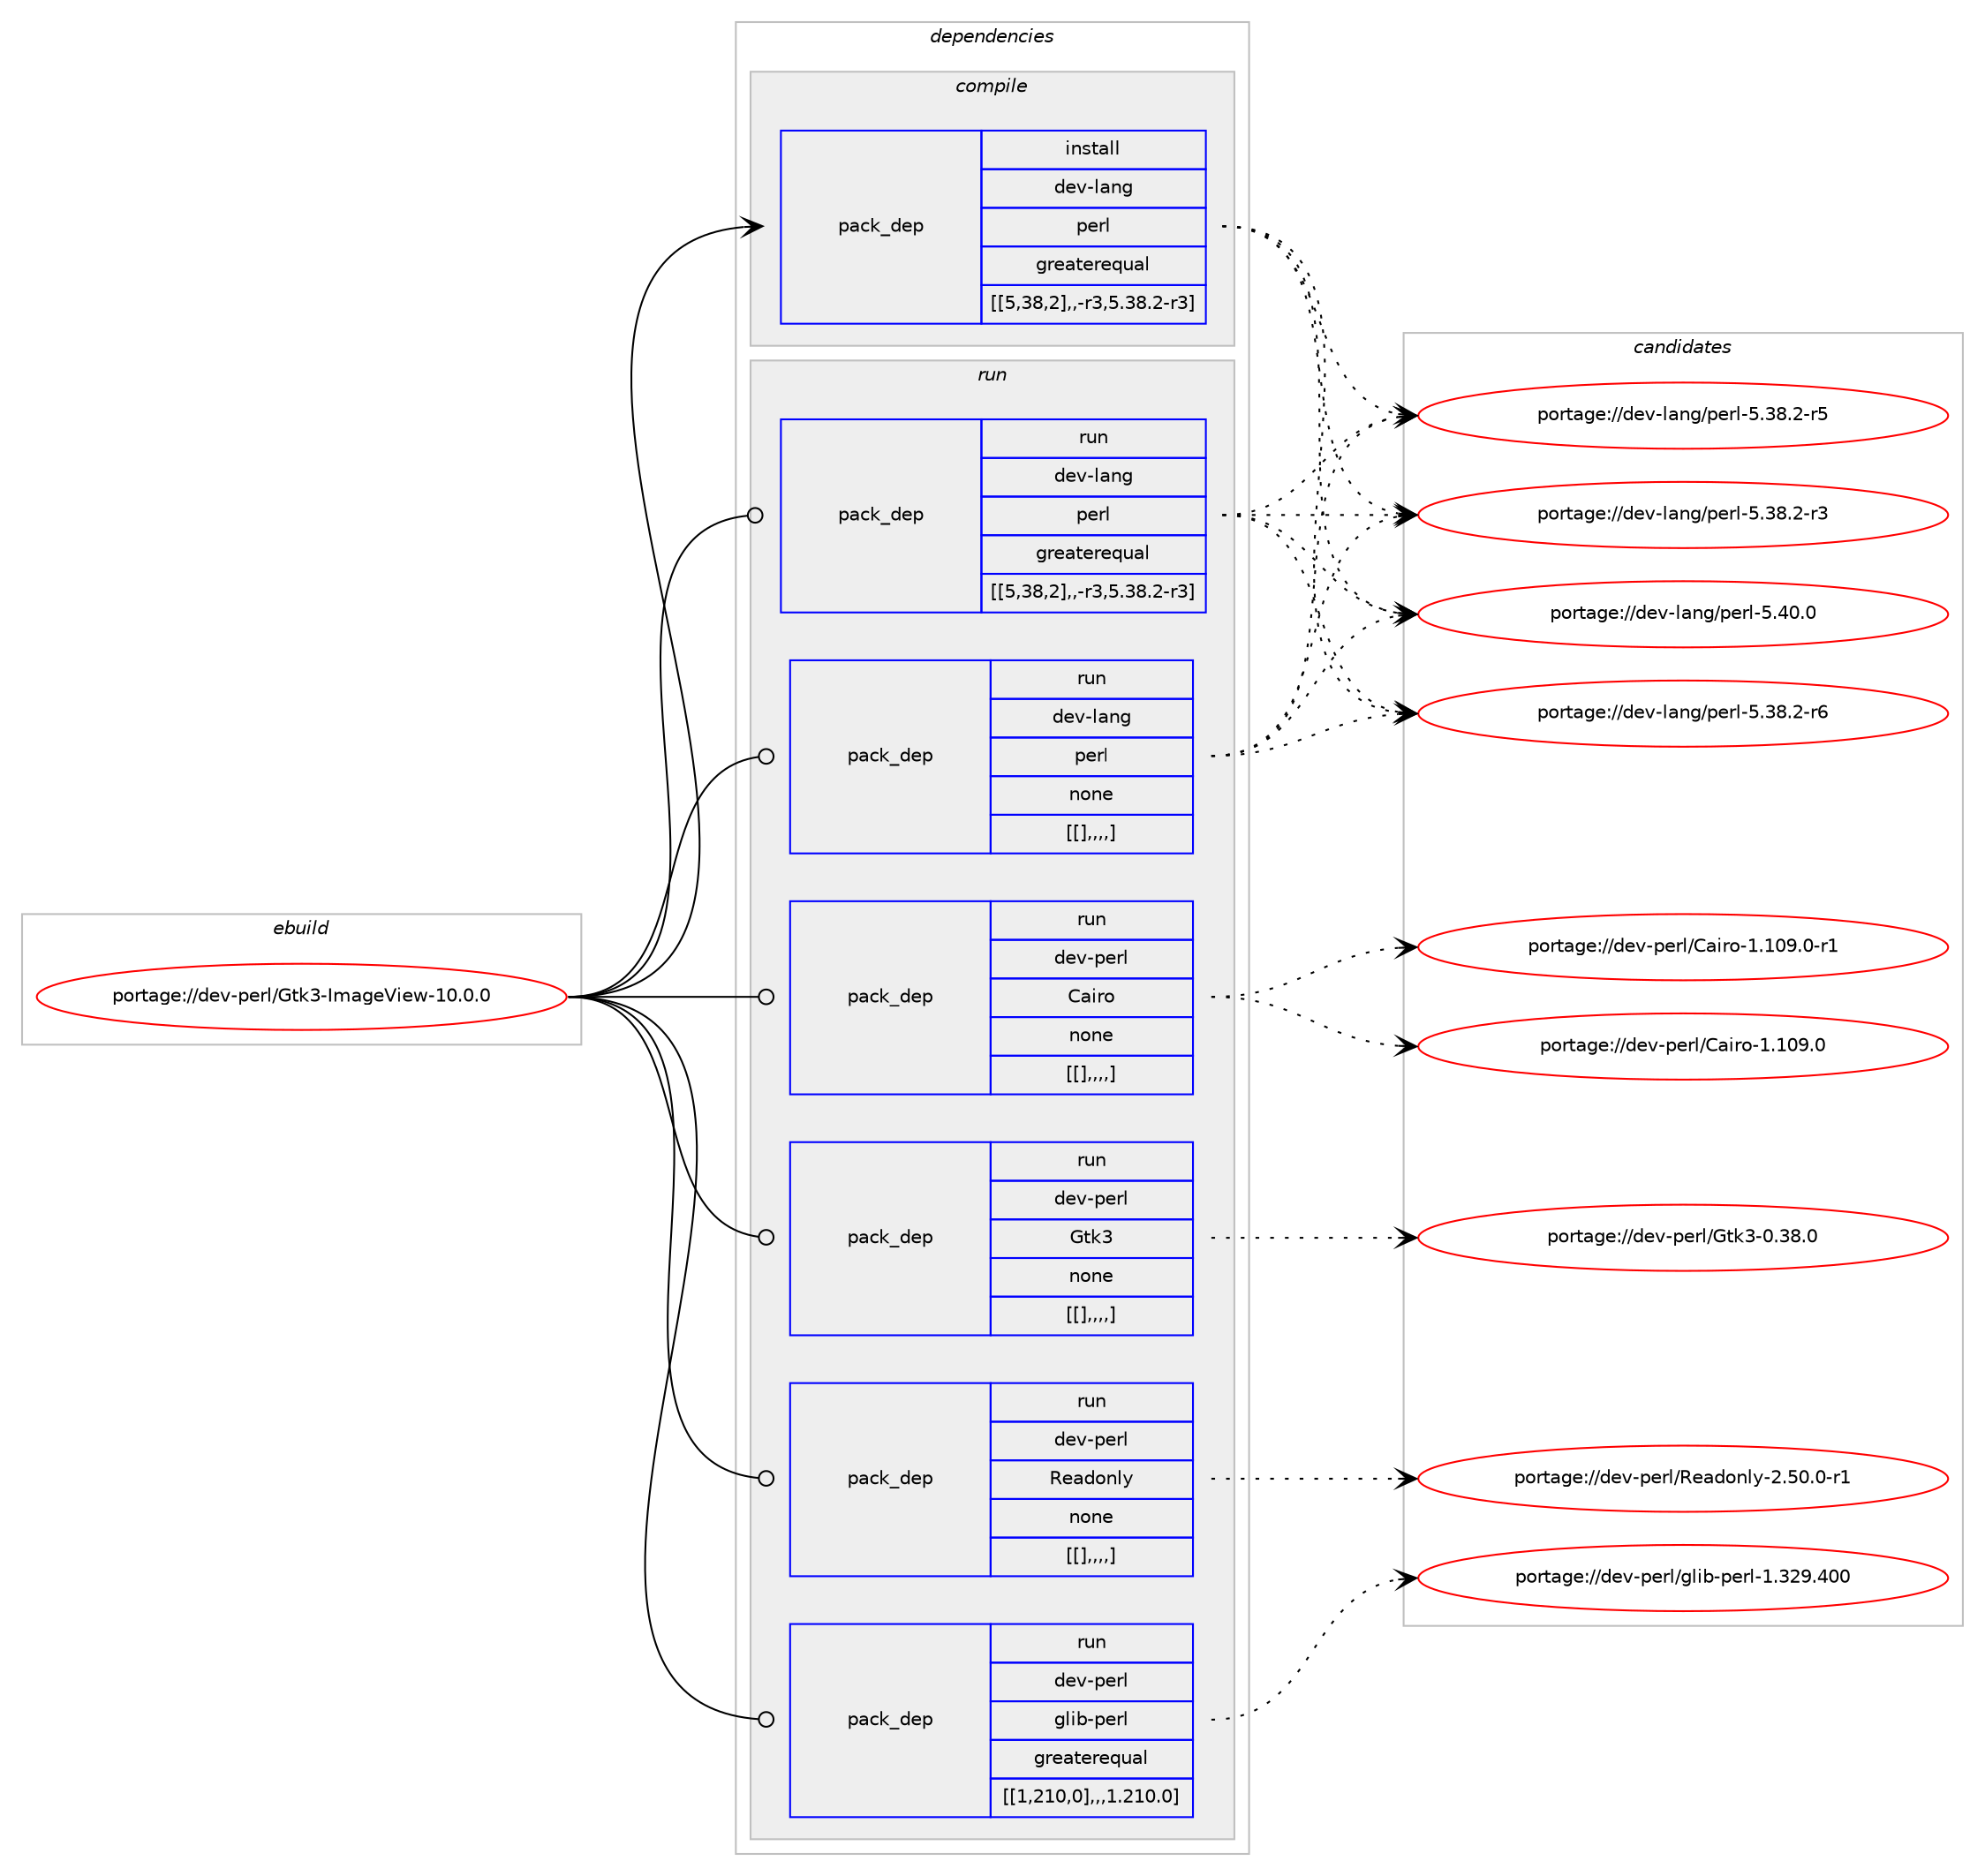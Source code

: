 digraph prolog {

# *************
# Graph options
# *************

newrank=true;
concentrate=true;
compound=true;
graph [rankdir=LR,fontname=Helvetica,fontsize=10,ranksep=1.5];#, ranksep=2.5, nodesep=0.2];
edge  [arrowhead=vee];
node  [fontname=Helvetica,fontsize=10];

# **********
# The ebuild
# **********

subgraph cluster_leftcol {
color=gray;
label=<<i>ebuild</i>>;
id [label="portage://dev-perl/Gtk3-ImageView-10.0.0", color=red, width=4, href="../dev-perl/Gtk3-ImageView-10.0.0.svg"];
}

# ****************
# The dependencies
# ****************

subgraph cluster_midcol {
color=gray;
label=<<i>dependencies</i>>;
subgraph cluster_compile {
fillcolor="#eeeeee";
style=filled;
label=<<i>compile</i>>;
subgraph pack100311 {
dependency131898 [label=<<TABLE BORDER="0" CELLBORDER="1" CELLSPACING="0" CELLPADDING="4" WIDTH="220"><TR><TD ROWSPAN="6" CELLPADDING="30">pack_dep</TD></TR><TR><TD WIDTH="110">install</TD></TR><TR><TD>dev-lang</TD></TR><TR><TD>perl</TD></TR><TR><TD>greaterequal</TD></TR><TR><TD>[[5,38,2],,-r3,5.38.2-r3]</TD></TR></TABLE>>, shape=none, color=blue];
}
id:e -> dependency131898:w [weight=20,style="solid",arrowhead="vee"];
}
subgraph cluster_compileandrun {
fillcolor="#eeeeee";
style=filled;
label=<<i>compile and run</i>>;
}
subgraph cluster_run {
fillcolor="#eeeeee";
style=filled;
label=<<i>run</i>>;
subgraph pack100312 {
dependency131899 [label=<<TABLE BORDER="0" CELLBORDER="1" CELLSPACING="0" CELLPADDING="4" WIDTH="220"><TR><TD ROWSPAN="6" CELLPADDING="30">pack_dep</TD></TR><TR><TD WIDTH="110">run</TD></TR><TR><TD>dev-lang</TD></TR><TR><TD>perl</TD></TR><TR><TD>greaterequal</TD></TR><TR><TD>[[5,38,2],,-r3,5.38.2-r3]</TD></TR></TABLE>>, shape=none, color=blue];
}
id:e -> dependency131899:w [weight=20,style="solid",arrowhead="odot"];
subgraph pack100313 {
dependency131900 [label=<<TABLE BORDER="0" CELLBORDER="1" CELLSPACING="0" CELLPADDING="4" WIDTH="220"><TR><TD ROWSPAN="6" CELLPADDING="30">pack_dep</TD></TR><TR><TD WIDTH="110">run</TD></TR><TR><TD>dev-lang</TD></TR><TR><TD>perl</TD></TR><TR><TD>none</TD></TR><TR><TD>[[],,,,]</TD></TR></TABLE>>, shape=none, color=blue];
}
id:e -> dependency131900:w [weight=20,style="solid",arrowhead="odot"];
subgraph pack100314 {
dependency131901 [label=<<TABLE BORDER="0" CELLBORDER="1" CELLSPACING="0" CELLPADDING="4" WIDTH="220"><TR><TD ROWSPAN="6" CELLPADDING="30">pack_dep</TD></TR><TR><TD WIDTH="110">run</TD></TR><TR><TD>dev-perl</TD></TR><TR><TD>Cairo</TD></TR><TR><TD>none</TD></TR><TR><TD>[[],,,,]</TD></TR></TABLE>>, shape=none, color=blue];
}
id:e -> dependency131901:w [weight=20,style="solid",arrowhead="odot"];
subgraph pack100315 {
dependency131902 [label=<<TABLE BORDER="0" CELLBORDER="1" CELLSPACING="0" CELLPADDING="4" WIDTH="220"><TR><TD ROWSPAN="6" CELLPADDING="30">pack_dep</TD></TR><TR><TD WIDTH="110">run</TD></TR><TR><TD>dev-perl</TD></TR><TR><TD>Gtk3</TD></TR><TR><TD>none</TD></TR><TR><TD>[[],,,,]</TD></TR></TABLE>>, shape=none, color=blue];
}
id:e -> dependency131902:w [weight=20,style="solid",arrowhead="odot"];
subgraph pack100316 {
dependency131903 [label=<<TABLE BORDER="0" CELLBORDER="1" CELLSPACING="0" CELLPADDING="4" WIDTH="220"><TR><TD ROWSPAN="6" CELLPADDING="30">pack_dep</TD></TR><TR><TD WIDTH="110">run</TD></TR><TR><TD>dev-perl</TD></TR><TR><TD>Readonly</TD></TR><TR><TD>none</TD></TR><TR><TD>[[],,,,]</TD></TR></TABLE>>, shape=none, color=blue];
}
id:e -> dependency131903:w [weight=20,style="solid",arrowhead="odot"];
subgraph pack100317 {
dependency131904 [label=<<TABLE BORDER="0" CELLBORDER="1" CELLSPACING="0" CELLPADDING="4" WIDTH="220"><TR><TD ROWSPAN="6" CELLPADDING="30">pack_dep</TD></TR><TR><TD WIDTH="110">run</TD></TR><TR><TD>dev-perl</TD></TR><TR><TD>glib-perl</TD></TR><TR><TD>greaterequal</TD></TR><TR><TD>[[1,210,0],,,1.210.0]</TD></TR></TABLE>>, shape=none, color=blue];
}
id:e -> dependency131904:w [weight=20,style="solid",arrowhead="odot"];
}
}

# **************
# The candidates
# **************

subgraph cluster_choices {
rank=same;
color=gray;
label=<<i>candidates</i>>;

subgraph choice100311 {
color=black;
nodesep=1;
choice10010111845108971101034711210111410845534652484648 [label="portage://dev-lang/perl-5.40.0", color=red, width=4,href="../dev-lang/perl-5.40.0.svg"];
choice100101118451089711010347112101114108455346515646504511454 [label="portage://dev-lang/perl-5.38.2-r6", color=red, width=4,href="../dev-lang/perl-5.38.2-r6.svg"];
choice100101118451089711010347112101114108455346515646504511453 [label="portage://dev-lang/perl-5.38.2-r5", color=red, width=4,href="../dev-lang/perl-5.38.2-r5.svg"];
choice100101118451089711010347112101114108455346515646504511451 [label="portage://dev-lang/perl-5.38.2-r3", color=red, width=4,href="../dev-lang/perl-5.38.2-r3.svg"];
dependency131898:e -> choice10010111845108971101034711210111410845534652484648:w [style=dotted,weight="100"];
dependency131898:e -> choice100101118451089711010347112101114108455346515646504511454:w [style=dotted,weight="100"];
dependency131898:e -> choice100101118451089711010347112101114108455346515646504511453:w [style=dotted,weight="100"];
dependency131898:e -> choice100101118451089711010347112101114108455346515646504511451:w [style=dotted,weight="100"];
}
subgraph choice100312 {
color=black;
nodesep=1;
choice10010111845108971101034711210111410845534652484648 [label="portage://dev-lang/perl-5.40.0", color=red, width=4,href="../dev-lang/perl-5.40.0.svg"];
choice100101118451089711010347112101114108455346515646504511454 [label="portage://dev-lang/perl-5.38.2-r6", color=red, width=4,href="../dev-lang/perl-5.38.2-r6.svg"];
choice100101118451089711010347112101114108455346515646504511453 [label="portage://dev-lang/perl-5.38.2-r5", color=red, width=4,href="../dev-lang/perl-5.38.2-r5.svg"];
choice100101118451089711010347112101114108455346515646504511451 [label="portage://dev-lang/perl-5.38.2-r3", color=red, width=4,href="../dev-lang/perl-5.38.2-r3.svg"];
dependency131899:e -> choice10010111845108971101034711210111410845534652484648:w [style=dotted,weight="100"];
dependency131899:e -> choice100101118451089711010347112101114108455346515646504511454:w [style=dotted,weight="100"];
dependency131899:e -> choice100101118451089711010347112101114108455346515646504511453:w [style=dotted,weight="100"];
dependency131899:e -> choice100101118451089711010347112101114108455346515646504511451:w [style=dotted,weight="100"];
}
subgraph choice100313 {
color=black;
nodesep=1;
choice10010111845108971101034711210111410845534652484648 [label="portage://dev-lang/perl-5.40.0", color=red, width=4,href="../dev-lang/perl-5.40.0.svg"];
choice100101118451089711010347112101114108455346515646504511454 [label="portage://dev-lang/perl-5.38.2-r6", color=red, width=4,href="../dev-lang/perl-5.38.2-r6.svg"];
choice100101118451089711010347112101114108455346515646504511453 [label="portage://dev-lang/perl-5.38.2-r5", color=red, width=4,href="../dev-lang/perl-5.38.2-r5.svg"];
choice100101118451089711010347112101114108455346515646504511451 [label="portage://dev-lang/perl-5.38.2-r3", color=red, width=4,href="../dev-lang/perl-5.38.2-r3.svg"];
dependency131900:e -> choice10010111845108971101034711210111410845534652484648:w [style=dotted,weight="100"];
dependency131900:e -> choice100101118451089711010347112101114108455346515646504511454:w [style=dotted,weight="100"];
dependency131900:e -> choice100101118451089711010347112101114108455346515646504511453:w [style=dotted,weight="100"];
dependency131900:e -> choice100101118451089711010347112101114108455346515646504511451:w [style=dotted,weight="100"];
}
subgraph choice100314 {
color=black;
nodesep=1;
choice1001011184511210111410847679710511411145494649485746484511449 [label="portage://dev-perl/Cairo-1.109.0-r1", color=red, width=4,href="../dev-perl/Cairo-1.109.0-r1.svg"];
choice100101118451121011141084767971051141114549464948574648 [label="portage://dev-perl/Cairo-1.109.0", color=red, width=4,href="../dev-perl/Cairo-1.109.0.svg"];
dependency131901:e -> choice1001011184511210111410847679710511411145494649485746484511449:w [style=dotted,weight="100"];
dependency131901:e -> choice100101118451121011141084767971051141114549464948574648:w [style=dotted,weight="100"];
}
subgraph choice100315 {
color=black;
nodesep=1;
choice1001011184511210111410847711161075145484651564648 [label="portage://dev-perl/Gtk3-0.38.0", color=red, width=4,href="../dev-perl/Gtk3-0.38.0.svg"];
dependency131902:e -> choice1001011184511210111410847711161075145484651564648:w [style=dotted,weight="100"];
}
subgraph choice100316 {
color=black;
nodesep=1;
choice10010111845112101114108478210197100111110108121455046534846484511449 [label="portage://dev-perl/Readonly-2.50.0-r1", color=red, width=4,href="../dev-perl/Readonly-2.50.0-r1.svg"];
dependency131903:e -> choice10010111845112101114108478210197100111110108121455046534846484511449:w [style=dotted,weight="100"];
}
subgraph choice100317 {
color=black;
nodesep=1;
choice1001011184511210111410847103108105984511210111410845494651505746524848 [label="portage://dev-perl/glib-perl-1.329.400", color=red, width=4,href="../dev-perl/glib-perl-1.329.400.svg"];
dependency131904:e -> choice1001011184511210111410847103108105984511210111410845494651505746524848:w [style=dotted,weight="100"];
}
}

}
